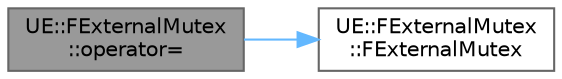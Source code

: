 digraph "UE::FExternalMutex::operator="
{
 // INTERACTIVE_SVG=YES
 // LATEX_PDF_SIZE
  bgcolor="transparent";
  edge [fontname=Helvetica,fontsize=10,labelfontname=Helvetica,labelfontsize=10];
  node [fontname=Helvetica,fontsize=10,shape=box,height=0.2,width=0.4];
  rankdir="LR";
  Node1 [id="Node000001",label="UE::FExternalMutex\l::operator=",height=0.2,width=0.4,color="gray40", fillcolor="grey60", style="filled", fontcolor="black",tooltip=" "];
  Node1 -> Node2 [id="edge1_Node000001_Node000002",color="steelblue1",style="solid",tooltip=" "];
  Node2 [id="Node000002",label="UE::FExternalMutex\l::FExternalMutex",height=0.2,width=0.4,color="grey40", fillcolor="white", style="filled",URL="$d9/d0a/classUE_1_1FExternalMutex.html#a17c1ca3ee421e0df23190261c6d2b115",tooltip=" "];
}
